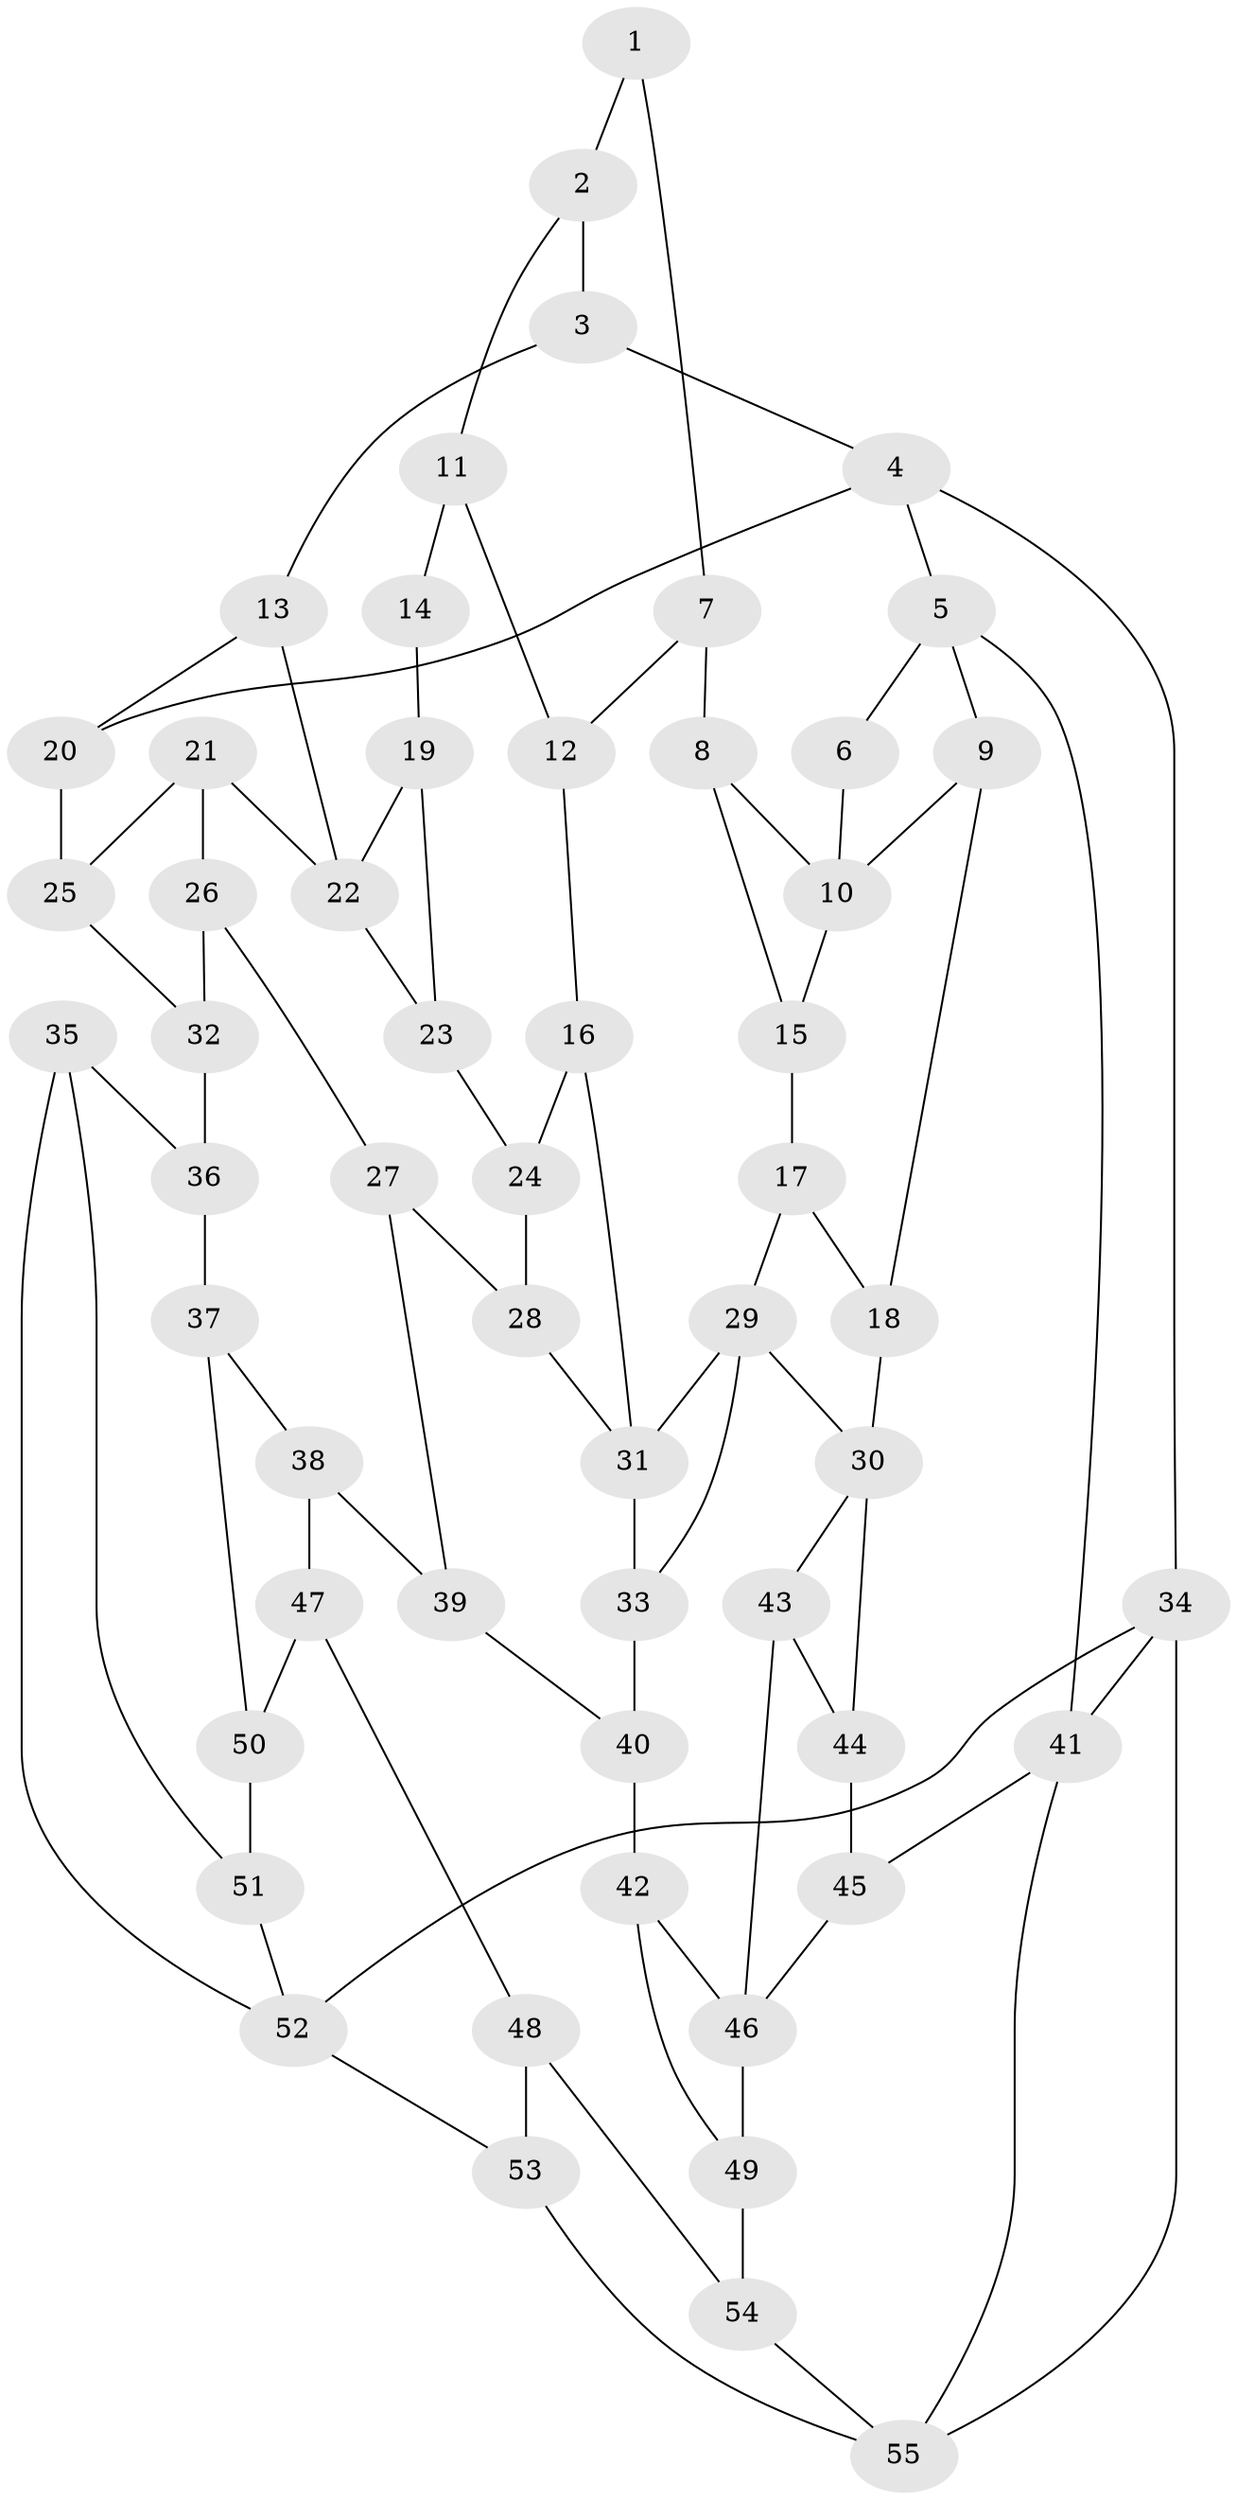 // original degree distribution, {3: 0.02564102564102564, 4: 0.24358974358974358, 5: 0.5128205128205128, 6: 0.21794871794871795}
// Generated by graph-tools (version 1.1) at 2025/38/03/04/25 23:38:23]
// undirected, 55 vertices, 87 edges
graph export_dot {
  node [color=gray90,style=filled];
  1;
  2;
  3;
  4;
  5;
  6;
  7;
  8;
  9;
  10;
  11;
  12;
  13;
  14;
  15;
  16;
  17;
  18;
  19;
  20;
  21;
  22;
  23;
  24;
  25;
  26;
  27;
  28;
  29;
  30;
  31;
  32;
  33;
  34;
  35;
  36;
  37;
  38;
  39;
  40;
  41;
  42;
  43;
  44;
  45;
  46;
  47;
  48;
  49;
  50;
  51;
  52;
  53;
  54;
  55;
  1 -- 2 [weight=1.0];
  1 -- 7 [weight=1.0];
  2 -- 3 [weight=1.0];
  2 -- 11 [weight=1.0];
  3 -- 4 [weight=1.0];
  3 -- 13 [weight=1.0];
  4 -- 5 [weight=1.0];
  4 -- 20 [weight=1.0];
  4 -- 34 [weight=1.0];
  5 -- 6 [weight=1.0];
  5 -- 9 [weight=1.0];
  5 -- 41 [weight=1.0];
  6 -- 10 [weight=1.0];
  7 -- 8 [weight=1.0];
  7 -- 12 [weight=1.0];
  8 -- 10 [weight=1.0];
  8 -- 15 [weight=1.0];
  9 -- 10 [weight=1.0];
  9 -- 18 [weight=1.0];
  10 -- 15 [weight=1.0];
  11 -- 12 [weight=1.0];
  11 -- 14 [weight=2.0];
  12 -- 16 [weight=1.0];
  13 -- 20 [weight=1.0];
  13 -- 22 [weight=1.0];
  14 -- 19 [weight=2.0];
  15 -- 17 [weight=2.0];
  16 -- 24 [weight=1.0];
  16 -- 31 [weight=1.0];
  17 -- 18 [weight=1.0];
  17 -- 29 [weight=1.0];
  18 -- 30 [weight=1.0];
  19 -- 22 [weight=1.0];
  19 -- 23 [weight=1.0];
  20 -- 25 [weight=2.0];
  21 -- 22 [weight=1.0];
  21 -- 25 [weight=1.0];
  21 -- 26 [weight=1.0];
  22 -- 23 [weight=1.0];
  23 -- 24 [weight=1.0];
  24 -- 28 [weight=1.0];
  25 -- 32 [weight=1.0];
  26 -- 27 [weight=1.0];
  26 -- 32 [weight=1.0];
  27 -- 28 [weight=1.0];
  27 -- 39 [weight=1.0];
  28 -- 31 [weight=1.0];
  29 -- 30 [weight=1.0];
  29 -- 31 [weight=1.0];
  29 -- 33 [weight=1.0];
  30 -- 43 [weight=1.0];
  30 -- 44 [weight=1.0];
  31 -- 33 [weight=1.0];
  32 -- 36 [weight=2.0];
  33 -- 40 [weight=1.0];
  34 -- 41 [weight=1.0];
  34 -- 52 [weight=1.0];
  34 -- 55 [weight=1.0];
  35 -- 36 [weight=1.0];
  35 -- 51 [weight=1.0];
  35 -- 52 [weight=1.0];
  36 -- 37 [weight=1.0];
  37 -- 38 [weight=1.0];
  37 -- 50 [weight=1.0];
  38 -- 39 [weight=1.0];
  38 -- 47 [weight=1.0];
  39 -- 40 [weight=1.0];
  40 -- 42 [weight=1.0];
  41 -- 45 [weight=1.0];
  41 -- 55 [weight=1.0];
  42 -- 46 [weight=1.0];
  42 -- 49 [weight=1.0];
  43 -- 44 [weight=1.0];
  43 -- 46 [weight=1.0];
  44 -- 45 [weight=2.0];
  45 -- 46 [weight=1.0];
  46 -- 49 [weight=1.0];
  47 -- 48 [weight=1.0];
  47 -- 50 [weight=1.0];
  48 -- 53 [weight=1.0];
  48 -- 54 [weight=1.0];
  49 -- 54 [weight=2.0];
  50 -- 51 [weight=2.0];
  51 -- 52 [weight=1.0];
  52 -- 53 [weight=1.0];
  53 -- 55 [weight=1.0];
  54 -- 55 [weight=1.0];
}

